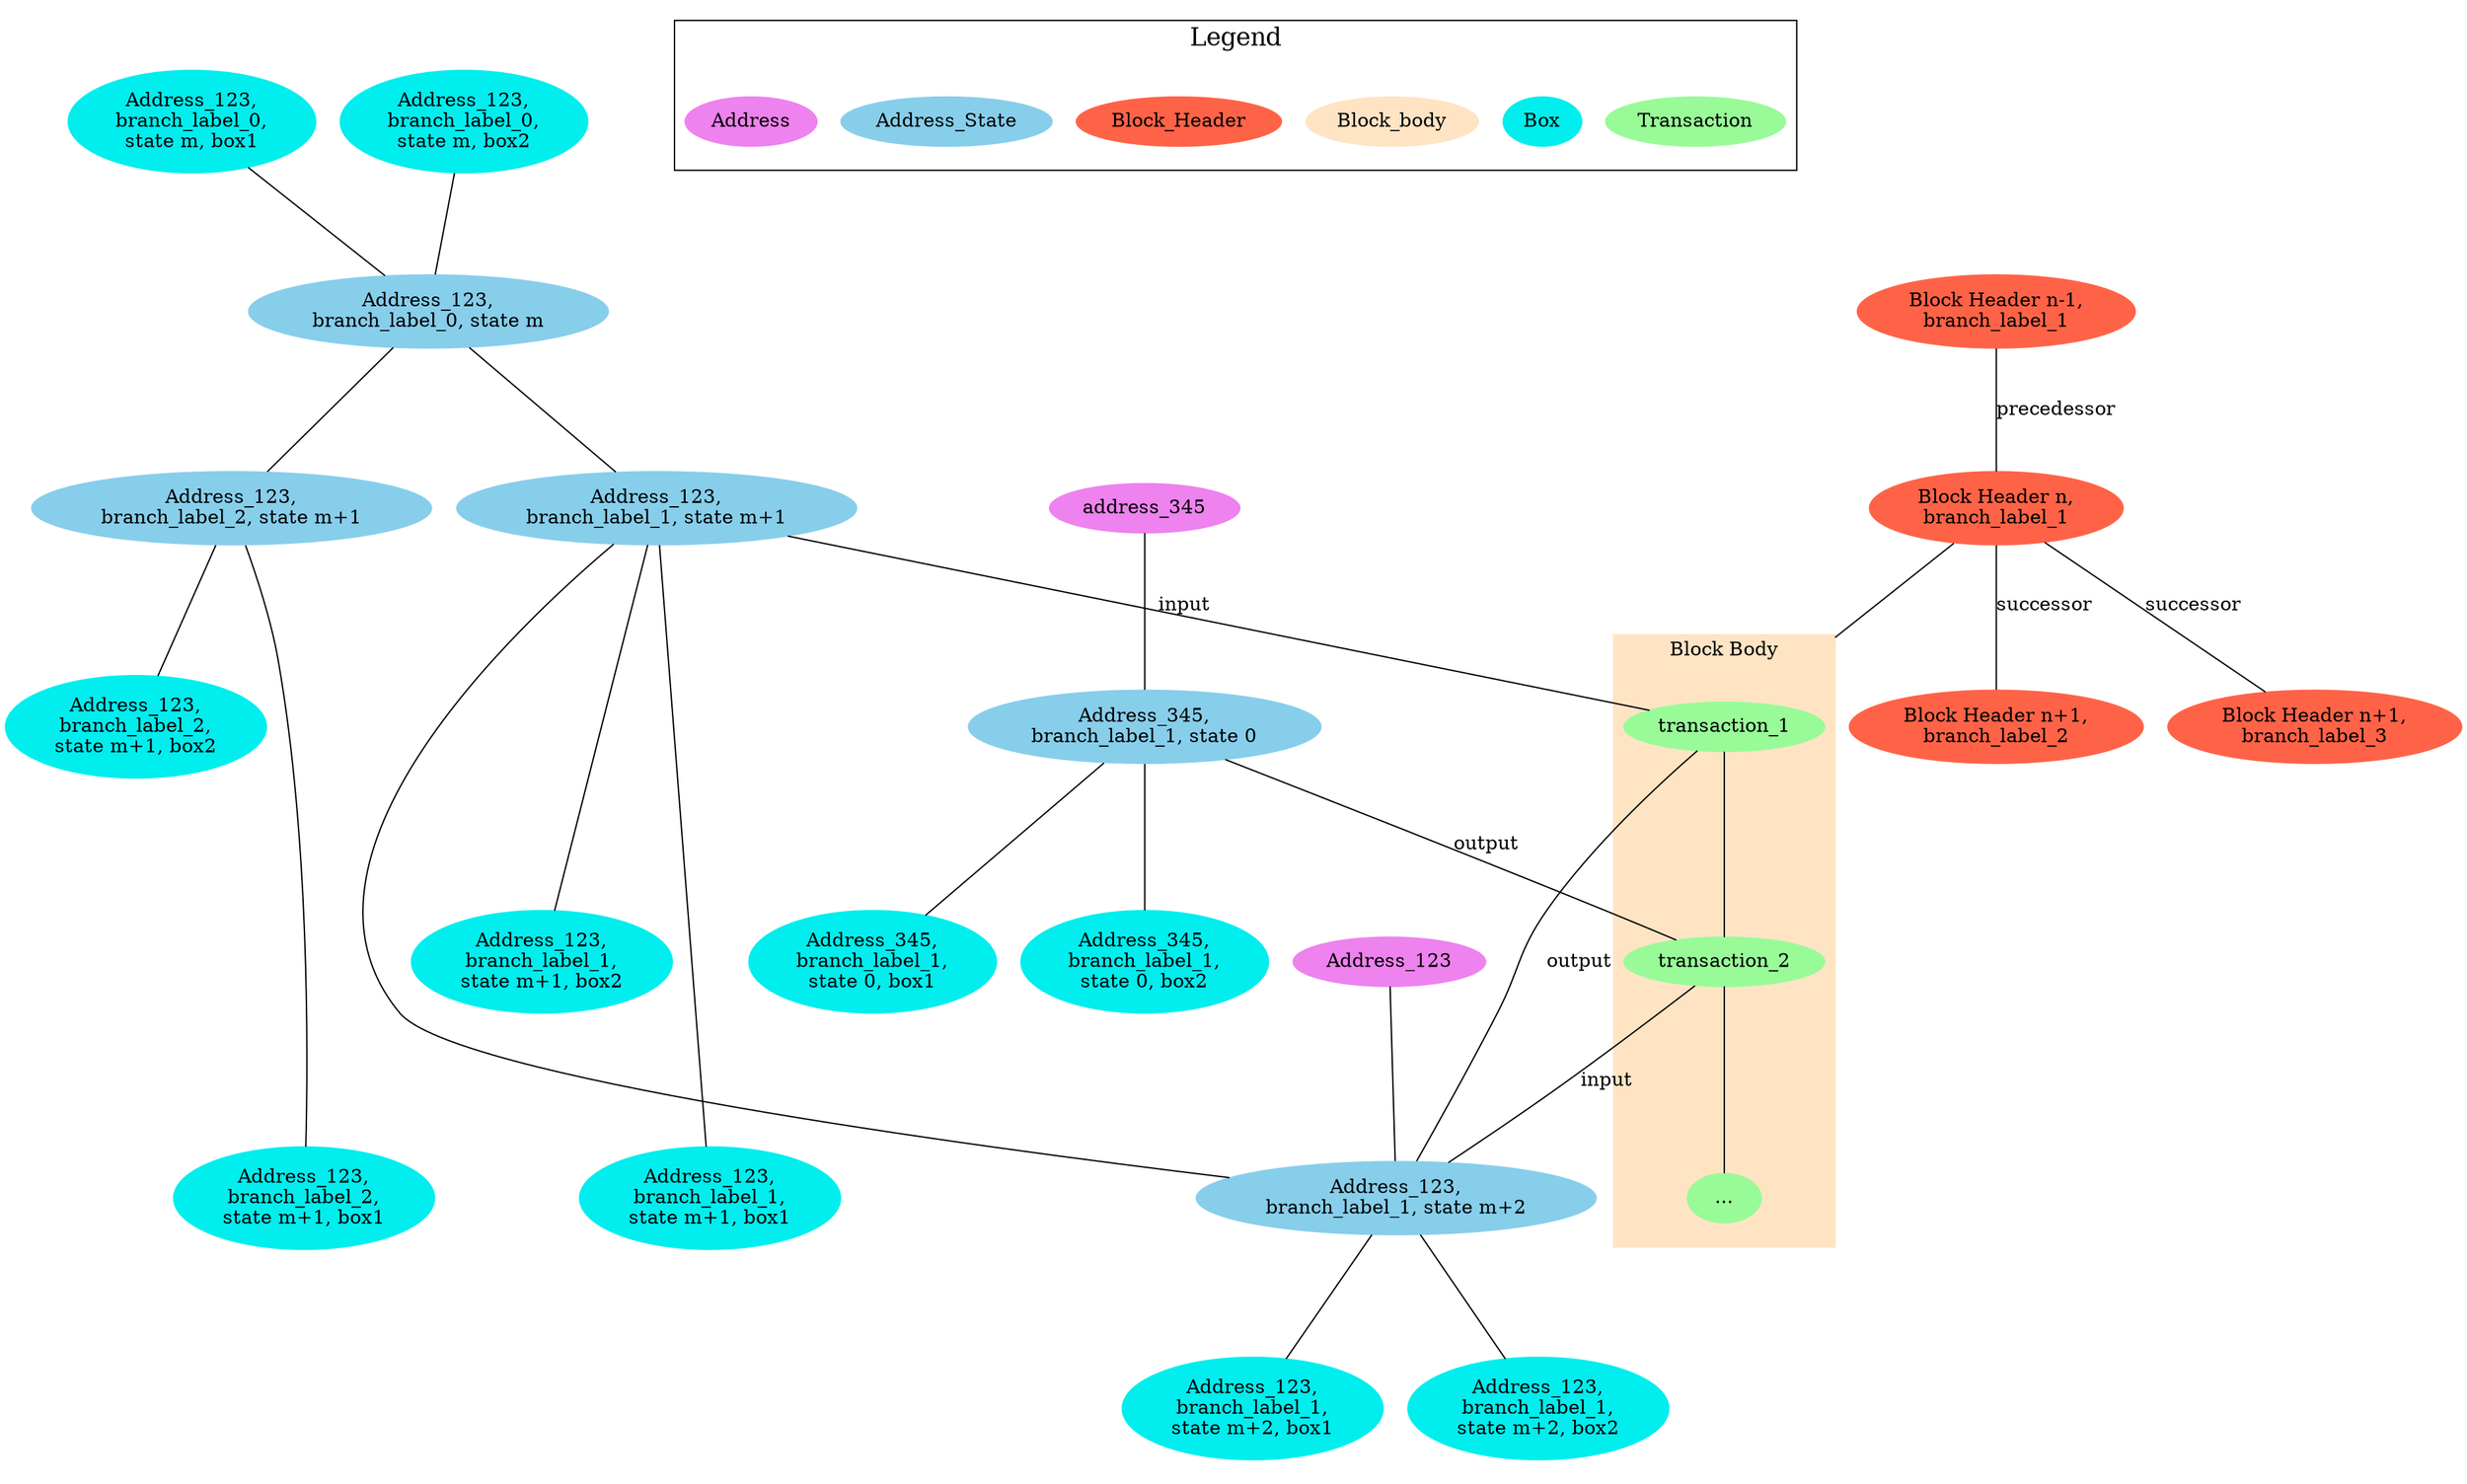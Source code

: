 graph g {
  ratio= 0.6;
  compound=true;
  "Block Header n,\nbranch_label_1" [color=tomato, style=filled]
  "Block Header n-1,\nbranch_label_1" [color=tomato, style=filled]
  "Block Header n-1,\nbranch_label_1"
  "Block Header n-1,\nbranch_label_1" -- "Block Header n,\nbranch_label_1" [label = "precedessor"];
  "Block Header n,\nbranch_label_1" -- "Block Header n+1,\nbranch_label_2" [label = "successor"]
  "Block Header n,\nbranch_label_1" -- "Block Header n+1,\nbranch_label_3" [label = "successor"]
  "Block Header n,\nbranch_label_1"
  "Block Header n,\nbranch_label_1" -- transaction_1 [lhead=cluster0]
  "Block Header n+1,\nbranch_label_2" [color=tomato, style=filled]
  "Block Header n+1,\nbranch_label_2"
  "Block Header n+1,\nbranch_label_3" [color=tomato, style=filled]

  subgraph cluster0 {
    label = "Block Body"
    color=bisque
    style=filled
    "..." [color=palegreen, style=filled]
    transaction_1 -- transaction_2 -- "...";
  }
  "Address_123,\nbranch_label_0,\nstate m, box1" [color=cyan2, style=filled]
  "Address_123,\nbranch_label_0,\nstate m, box2" [color=cyan2, style=filled]
  {"Address_123,\nbranch_label_0,\nstate m, box1" "Address_123,\nbranch_label_0,\nstate m, box2"} -- "Address_123,\nbranch_label_0, state m"
  "Address_123,\nbranch_label_0, state m" [color=skyblue, style=filled]
  "Address_123,\nbranch_label_0, state m" --  {"Address_123,\nbranch_label_1, state m+1" "Address_123,\nbranch_label_2, state m+1"}
  "Address_123,\nbranch_label_1, state m+1" [color=skyblue, style=filled]
  "Address_123,\nbranch_label_1,\nstate m+1, box1" [color=cyan2, style=filled]
  "Address_123,\nbranch_label_1,\nstate m+1, box2" [color=cyan2, style=filled]
  "Address_123,\nbranch_label_1, state m+1" -- "Address_123,\nbranch_label_1,\nstate m+1, box1" [minlen="3"]
  "Address_123,\nbranch_label_1, state m+1" -- "Address_123,\nbranch_label_1,\nstate m+1, box2" [minlen="2"]
  "Address_123,\nbranch_label_2,\nstate m+1, box1" [color=cyan2, style=filled]
  "Address_123,\nbranch_label_2,\nstate m+1, box2" [color=cyan2, style=filled]
  "Address_123,\nbranch_label_2, state m+1" [color=skyblue, style=filled]
  "Address_123,\nbranch_label_2, state m+1" -- "Address_123,\nbranch_label_2,\nstate m+1, box1" [minlen="3"]
  "Address_123,\nbranch_label_2, state m+1" -- "Address_123,\nbranch_label_2,\nstate m+1, box2"
  "Address_123,\nbranch_label_1, state m+1" -- transaction_1 [label="input"]
  "Address_123,\nbranch_label_1,\nstate m+2, box1" [color=cyan2, style=filled]
  "Address_123,\nbranch_label_1,\nstate m+2, box2" [color=cyan2, style=filled]
  "Address_123,\nbranch_label_1, state m+1" -- "Address_123,\nbranch_label_1, state m+2" -- {"Address_123,\nbranch_label_1,\nstate m+2, box1" "Address_123,\nbranch_label_1,\nstate m+2, box2"}
  transaction_1 [color=palegreen, style=filled]
  "Address_123,\nbranch_label_1, state m+2" [color=skyblue, style=filled]
  transaction_1 -- "Address_123,\nbranch_label_1, state m+2" [label = "output"]
  transaction_2 [color=palegreen, style=filled]
  transaction_2 -- "Address_123,\nbranch_label_1, state m+2" [label="input"]
  Address_123 [color=violet, style=filled]
  Address_123 -- "Address_123,\nbranch_label_1, state m+2"
  "Address_345,\nbranch_label_1, state 0" [color=skyblue, style=filled]
  "Address_345,\nbranch_label_1, state 0" -- transaction_2 [label="output"]
  "Address_345,\nbranch_label_1,\nstate 0, box1" [color=cyan2, style=filled]
  "Address_345,\nbranch_label_1,\nstate 0, box2" [color=cyan2, style=filled]
  "Address_345,\nbranch_label_1, state 0" -- {"Address_345,\nbranch_label_1,\nstate 0, box1" "Address_345,\nbranch_label_1,\nstate 0, box2"}
  "address_345" [color=violet, style=filled]
  "address_345" -- "Address_345,\nbranch_label_1, state 0"
  subgraph cluster_legend {
    label=Legend
    fontsize=18
    Transaction [color=palegreen, style=filled]
    Box [color=cyan2, style=filled]
    Block_body [color=bisque, style=filled]
    Block_Header [color=tomato, style=filled]
    Address_State [color=skyblue, style=filled]
    Address [color=violet, style=filled]
  }
}